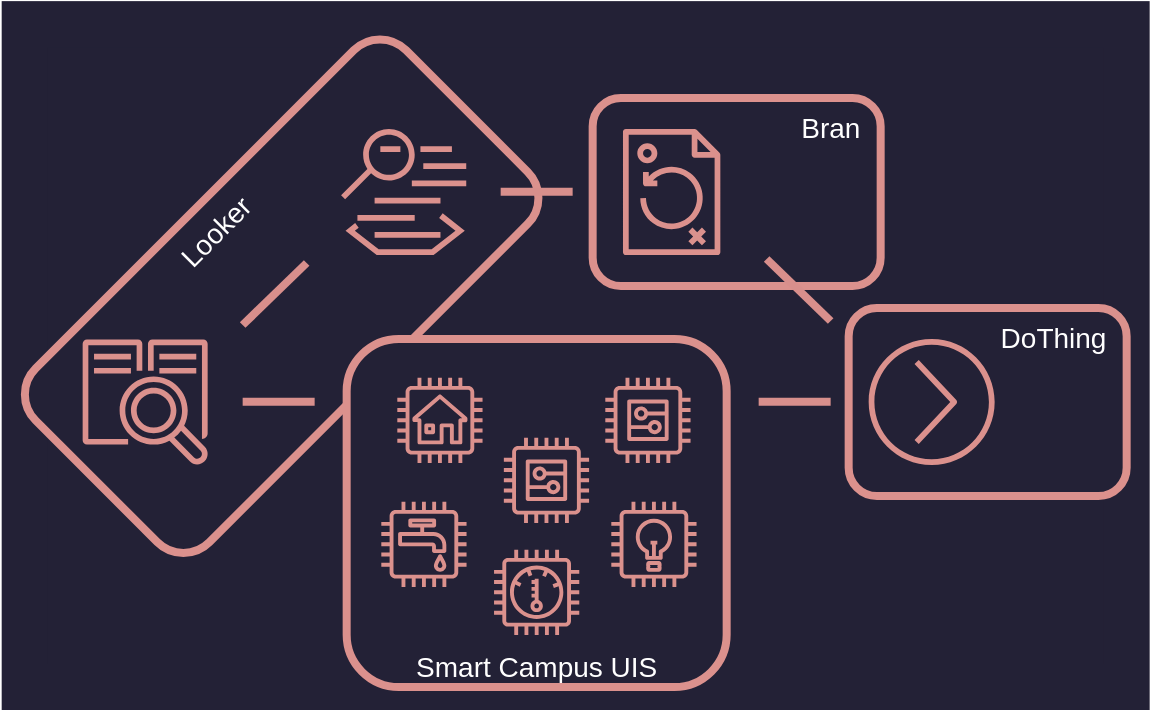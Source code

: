 <mxfile version="22.1.21" type="device">
  <diagram name="Page-1" id="ew7vi9b7o_5ddHdVxSJt">
    <mxGraphModel dx="819" dy="518" grid="0" gridSize="10" guides="1" tooltips="1" connect="1" arrows="1" fold="1" page="1" pageScale="1" pageWidth="850" pageHeight="1100" math="0" shadow="0">
      <root>
        <mxCell id="0" />
        <mxCell id="1" parent="0" />
        <mxCell id="vJ-0LwPgKh_OHDgVHOX4-1" value="" style="group;fillColor=#232136;strokeColor=#232136;strokeWidth=23;" parent="1" vertex="1" connectable="0">
          <mxGeometry x="146.345" y="68.065" width="550.985" height="331.435" as="geometry" />
        </mxCell>
        <mxCell id="ZW6nNcWDt0XmGfBWngsh-110" value="Bran&amp;nbsp;&amp;nbsp;" style="rounded=1;whiteSpace=wrap;html=1;fontFamily=Helvetica;fontSize=14;fontColor=#FFFFFF;strokeWidth=4;strokeColor=#DB918D;fillColor=#232136;align=right;verticalAlign=top;fontStyle=0" parent="vJ-0LwPgKh_OHDgVHOX4-1" vertex="1">
          <mxGeometry x="283.985" y="36.935" width="144" height="94" as="geometry" />
        </mxCell>
        <mxCell id="ZW6nNcWDt0XmGfBWngsh-109" value="&lt;font style=&quot;font-size: 14px;&quot;&gt;Looker&lt;/font&gt;" style="rounded=1;whiteSpace=wrap;html=1;fontFamily=Helvetica;fontSize=14;fontColor=#FFFFFF;rotation=-45;strokeWidth=4;strokeColor=#DB918D;fillColor=#232136;verticalAlign=top;fontStyle=0" parent="vJ-0LwPgKh_OHDgVHOX4-1" vertex="1">
          <mxGeometry x="-2.44" y="74.58" width="261.85" height="122.87" as="geometry" />
        </mxCell>
        <mxCell id="ZW6nNcWDt0XmGfBWngsh-108" value="DoThing&amp;nbsp;&amp;nbsp;" style="rounded=1;whiteSpace=wrap;html=1;fontFamily=Helvetica;fontSize=14;fontColor=#FFFFFF;strokeWidth=4;strokeColor=#DB918D;fillColor=#232136;verticalAlign=top;align=right;fontStyle=0" parent="vJ-0LwPgKh_OHDgVHOX4-1" vertex="1">
          <mxGeometry x="411.985" y="141.935" width="139" height="94" as="geometry" />
        </mxCell>
        <mxCell id="ZW6nNcWDt0XmGfBWngsh-76" value="Smart Campus UIS" style="group;strokeColor=#DB918D;rounded=1;strokeWidth=4;fillColor=#232136;verticalAlign=bottom;fontColor=#FFFFFF;fontSize=14;fontStyle=0" parent="vJ-0LwPgKh_OHDgVHOX4-1" vertex="1" connectable="0">
          <mxGeometry x="160.985" y="157.435" width="190" height="174" as="geometry" />
        </mxCell>
        <mxCell id="ZW6nNcWDt0XmGfBWngsh-55" value="" style="sketch=0;outlineConnect=0;fontColor=#232F3E;gradientColor=none;strokeColor=#DB918D;fillColor=none;dashed=0;verticalLabelPosition=bottom;verticalAlign=top;align=center;html=1;fontSize=12;fontStyle=0;aspect=fixed;shape=mxgraph.aws4.resourceIcon;resIcon=mxgraph.aws4.lightbulb;fontFamily=Helvetica;container=0;" parent="ZW6nNcWDt0XmGfBWngsh-76" vertex="1">
          <mxGeometry x="127" y="76.004" width="53.265" height="53.265" as="geometry" />
        </mxCell>
        <mxCell id="ZW6nNcWDt0XmGfBWngsh-56" value="" style="sketch=0;outlineConnect=0;fontColor=#232F3E;gradientColor=none;strokeColor=#DB918D;fillColor=none;dashed=0;verticalLabelPosition=bottom;verticalAlign=top;align=center;html=1;fontSize=12;fontStyle=0;aspect=fixed;shape=mxgraph.aws4.resourceIcon;resIcon=mxgraph.aws4.house;fontFamily=Helvetica;container=0;" parent="ZW6nNcWDt0XmGfBWngsh-76" vertex="1">
          <mxGeometry x="20" y="14.001" width="53.265" height="53.265" as="geometry" />
        </mxCell>
        <mxCell id="ZW6nNcWDt0XmGfBWngsh-57" value="" style="sketch=0;outlineConnect=0;fontColor=#232F3E;gradientColor=none;strokeColor=#DB918D;fillColor=none;dashed=0;verticalLabelPosition=bottom;verticalAlign=top;align=center;html=1;fontSize=12;fontStyle=0;aspect=fixed;shape=mxgraph.aws4.resourceIcon;resIcon=mxgraph.aws4.thermostat;fontFamily=Helvetica;container=0;" parent="ZW6nNcWDt0XmGfBWngsh-76" vertex="1">
          <mxGeometry x="68.37" y="100.003" width="53.265" height="53.265" as="geometry" />
        </mxCell>
        <mxCell id="ZW6nNcWDt0XmGfBWngsh-58" value="" style="sketch=0;outlineConnect=0;fontColor=#232F3E;gradientColor=none;strokeColor=#DB918D;fillColor=none;dashed=0;verticalLabelPosition=bottom;verticalAlign=top;align=center;html=1;fontSize=12;fontStyle=0;aspect=fixed;shape=mxgraph.aws4.resourceIcon;resIcon=mxgraph.aws4.generic;fontFamily=Helvetica;container=0;" parent="ZW6nNcWDt0XmGfBWngsh-76" vertex="1">
          <mxGeometry x="124" y="14.001" width="53.265" height="53.265" as="geometry" />
        </mxCell>
        <mxCell id="ZW6nNcWDt0XmGfBWngsh-59" value="" style="sketch=0;outlineConnect=0;fontColor=#232F3E;gradientColor=none;strokeColor=#DB918D;fillColor=none;dashed=0;verticalLabelPosition=bottom;verticalAlign=top;align=center;html=1;fontSize=12;fontStyle=0;aspect=fixed;shape=mxgraph.aws4.resourceIcon;resIcon=mxgraph.aws4.utility;fontFamily=Helvetica;container=0;" parent="ZW6nNcWDt0XmGfBWngsh-76" vertex="1">
          <mxGeometry x="12" y="76.007" width="53.265" height="53.265" as="geometry" />
        </mxCell>
        <mxCell id="ZW6nNcWDt0XmGfBWngsh-61" value="" style="sketch=0;outlineConnect=0;fontColor=#232F3E;gradientColor=none;strokeColor=#DB918D;fillColor=none;dashed=0;verticalLabelPosition=bottom;verticalAlign=top;align=center;html=1;fontSize=12;fontStyle=0;aspect=fixed;shape=mxgraph.aws4.resourceIcon;resIcon=mxgraph.aws4.generic;fontFamily=Helvetica;container=0;" parent="ZW6nNcWDt0XmGfBWngsh-76" vertex="1">
          <mxGeometry x="73.27" y="44.001" width="53.265" height="53.265" as="geometry" />
        </mxCell>
        <mxCell id="ZW6nNcWDt0XmGfBWngsh-99" value="" style="group" parent="vJ-0LwPgKh_OHDgVHOX4-1" vertex="1" connectable="0">
          <mxGeometry x="108.985" y="117.435" width="294" height="33" as="geometry" />
        </mxCell>
        <mxCell id="ZW6nNcWDt0XmGfBWngsh-83" value="" style="endArrow=none;html=1;rounded=0;labelBackgroundColor=default;strokeColor=#D88F8C;strokeWidth=4;align=center;verticalAlign=middle;fontFamily=Helvetica;fontSize=11;fontColor=default;shape=connector;" parent="ZW6nNcWDt0XmGfBWngsh-99" edge="1">
          <mxGeometry width="50" height="50" relative="1" as="geometry">
            <mxPoint y="33" as="sourcePoint" />
            <mxPoint x="32" y="2" as="targetPoint" />
          </mxGeometry>
        </mxCell>
        <mxCell id="ZW6nNcWDt0XmGfBWngsh-94" value="" style="endArrow=none;html=1;rounded=0;labelBackgroundColor=default;strokeColor=#D88F8C;strokeWidth=4;align=center;verticalAlign=middle;fontFamily=Helvetica;fontSize=11;fontColor=default;shape=connector;" parent="ZW6nNcWDt0XmGfBWngsh-99" edge="1">
          <mxGeometry width="50" height="50" relative="1" as="geometry">
            <mxPoint x="294" y="31" as="sourcePoint" />
            <mxPoint x="262" as="targetPoint" />
          </mxGeometry>
        </mxCell>
        <mxCell id="ZW6nNcWDt0XmGfBWngsh-75" value="" style="sketch=0;outlineConnect=0;fontColor=#232F3E;gradientColor=none;fillColor=#DB918D;strokeColor=#DB918D;dashed=0;verticalLabelPosition=bottom;verticalAlign=top;align=center;html=1;fontSize=12;fontStyle=0;aspect=fixed;pointerEvents=1;shape=mxgraph.aws4.action;fontFamily=Helvetica;container=0;" parent="vJ-0LwPgKh_OHDgVHOX4-1" vertex="1">
          <mxGeometry x="421.985" y="157.435" width="63" height="63" as="geometry" />
        </mxCell>
        <mxCell id="ZW6nNcWDt0XmGfBWngsh-74" value="" style="sketch=0;outlineConnect=0;fontColor=#232F3E;gradientColor=none;fillColor=#DB918D;strokeColor=#DB918D;dashed=0;verticalLabelPosition=bottom;verticalAlign=top;align=center;html=1;fontSize=12;fontStyle=0;aspect=fixed;pointerEvents=1;shape=mxgraph.aws4.backup_plan;fontFamily=Helvetica;container=0;" parent="vJ-0LwPgKh_OHDgVHOX4-1" vertex="1">
          <mxGeometry x="291.985" y="52.435" width="63" height="63" as="geometry" />
        </mxCell>
        <mxCell id="ZW6nNcWDt0XmGfBWngsh-86" value="" style="endArrow=none;html=1;rounded=0;labelBackgroundColor=default;strokeColor=#D88F8C;strokeWidth=4;align=center;verticalAlign=middle;fontFamily=Helvetica;fontSize=11;fontColor=default;shape=connector;" parent="vJ-0LwPgKh_OHDgVHOX4-1" edge="1">
          <mxGeometry width="50" height="50" relative="1" as="geometry">
            <mxPoint x="273.985" y="83.765" as="sourcePoint" />
            <mxPoint x="237.985" y="83.765" as="targetPoint" />
          </mxGeometry>
        </mxCell>
        <mxCell id="ZW6nNcWDt0XmGfBWngsh-106" value="" style="endArrow=none;html=1;rounded=0;labelBackgroundColor=default;strokeColor=#D88F8C;strokeWidth=4;align=center;verticalAlign=middle;fontFamily=Helvetica;fontSize=11;fontColor=default;shape=connector;" parent="vJ-0LwPgKh_OHDgVHOX4-1" edge="1">
          <mxGeometry width="50" height="50" relative="1" as="geometry">
            <mxPoint x="144.985" y="188.765" as="sourcePoint" />
            <mxPoint x="108.985" y="188.765" as="targetPoint" />
          </mxGeometry>
        </mxCell>
        <mxCell id="ZW6nNcWDt0XmGfBWngsh-107" value="" style="endArrow=none;html=1;rounded=0;labelBackgroundColor=default;strokeColor=#D88F8C;strokeWidth=4;align=center;verticalAlign=middle;fontFamily=Helvetica;fontSize=11;fontColor=default;shape=connector;" parent="vJ-0LwPgKh_OHDgVHOX4-1" edge="1">
          <mxGeometry width="50" height="50" relative="1" as="geometry">
            <mxPoint x="402.985" y="188.765" as="sourcePoint" />
            <mxPoint x="366.985" y="188.765" as="targetPoint" />
          </mxGeometry>
        </mxCell>
        <mxCell id="20svHSGNs2If8hIq7aWr-1" value="" style="sketch=0;outlineConnect=0;fontColor=#232F3E;gradientColor=none;fillColor=#DB918D;strokeColor=none;dashed=0;verticalLabelPosition=bottom;verticalAlign=top;align=center;html=1;fontSize=12;fontStyle=0;aspect=fixed;shape=mxgraph.aws4.mainframe_modernization_analyzer;" vertex="1" parent="1">
          <mxGeometry x="304.33" y="120.5" width="63" height="63" as="geometry" />
        </mxCell>
        <mxCell id="20svHSGNs2If8hIq7aWr-2" value="" style="sketch=0;outlineConnect=0;fontColor=#232F3E;gradientColor=none;fillColor=#DB918D;strokeColor=none;dashed=0;verticalLabelPosition=bottom;verticalAlign=top;align=center;html=1;fontSize=12;fontStyle=0;aspect=fixed;shape=mxgraph.aws4.application_discovery_service_aws_agentless_collector;" vertex="1" parent="1">
          <mxGeometry x="175.33" y="225.5" width="63" height="63" as="geometry" />
        </mxCell>
      </root>
    </mxGraphModel>
  </diagram>
</mxfile>

